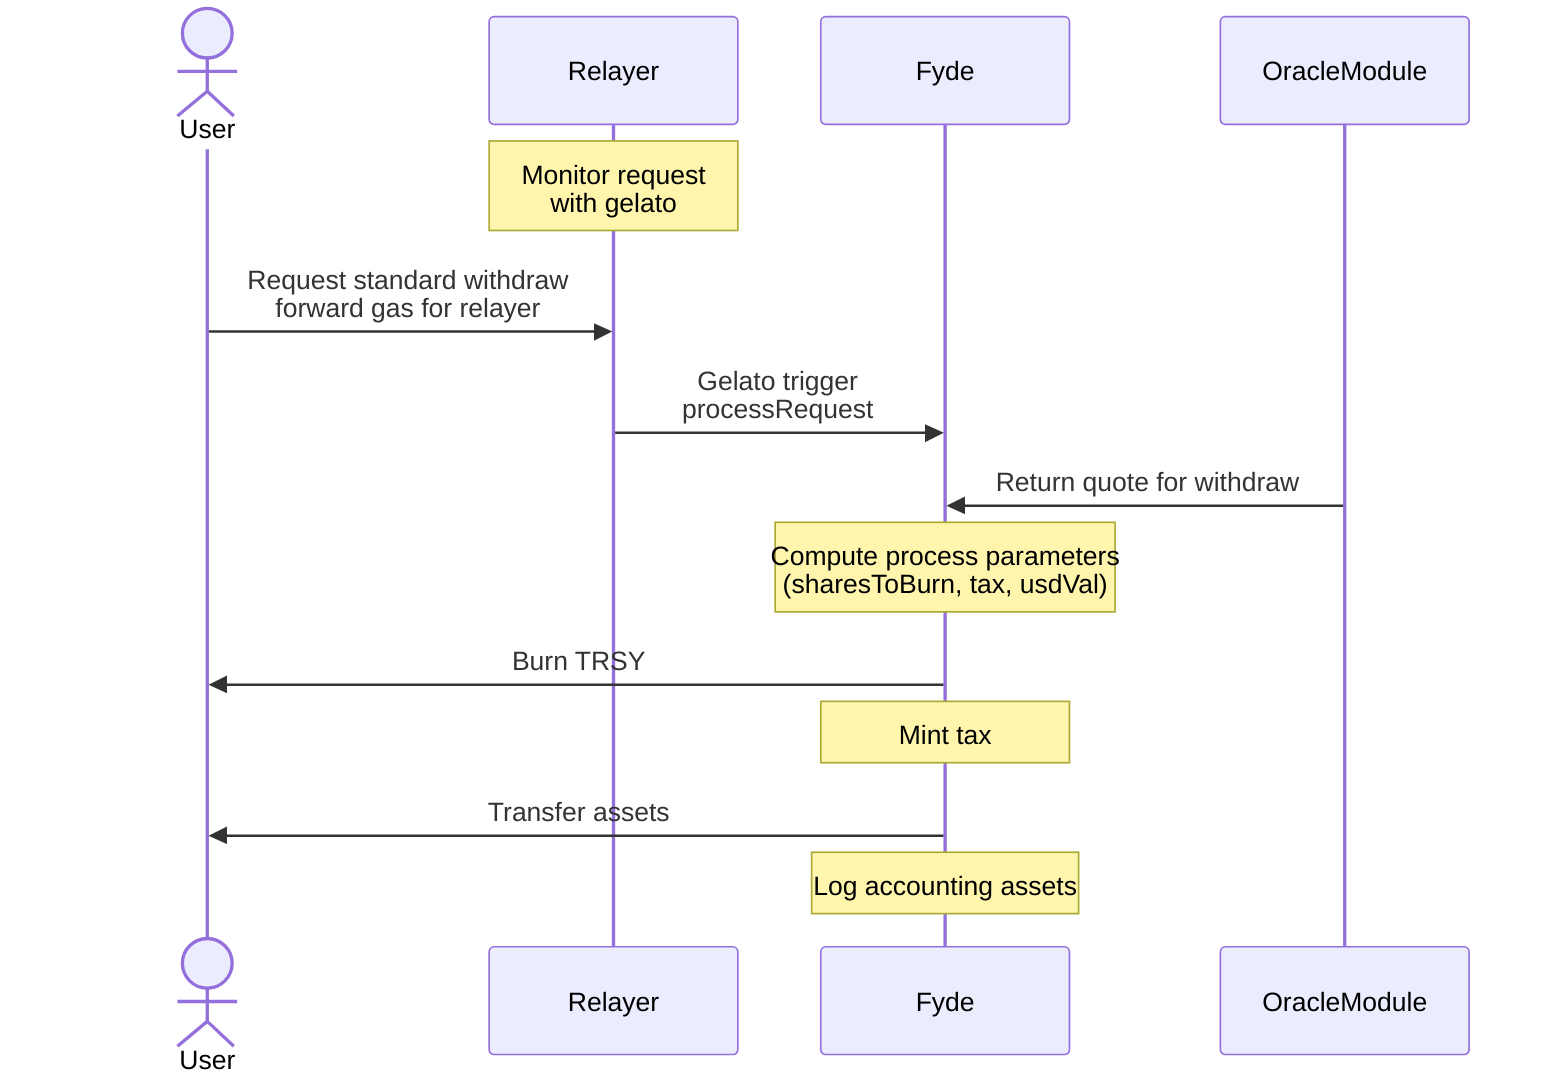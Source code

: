 sequenceDiagram
    actor User
    Note over Relayer: Monitor request <br/> with gelato
    User ->> Relayer: Request standard withdraw <br/> forward gas for relayer
    Relayer ->> Fyde: Gelato trigger <br/> processRequest
    OracleModule ->> Fyde: Return quote for withdraw
    Note over Fyde: Compute process parameters <br/> (sharesToBurn, tax, usdVal)
    Fyde ->> User: Burn TRSY
    Note over Fyde: Mint tax
    Fyde ->> User: Transfer assets
    Note over Fyde: Log accounting assets